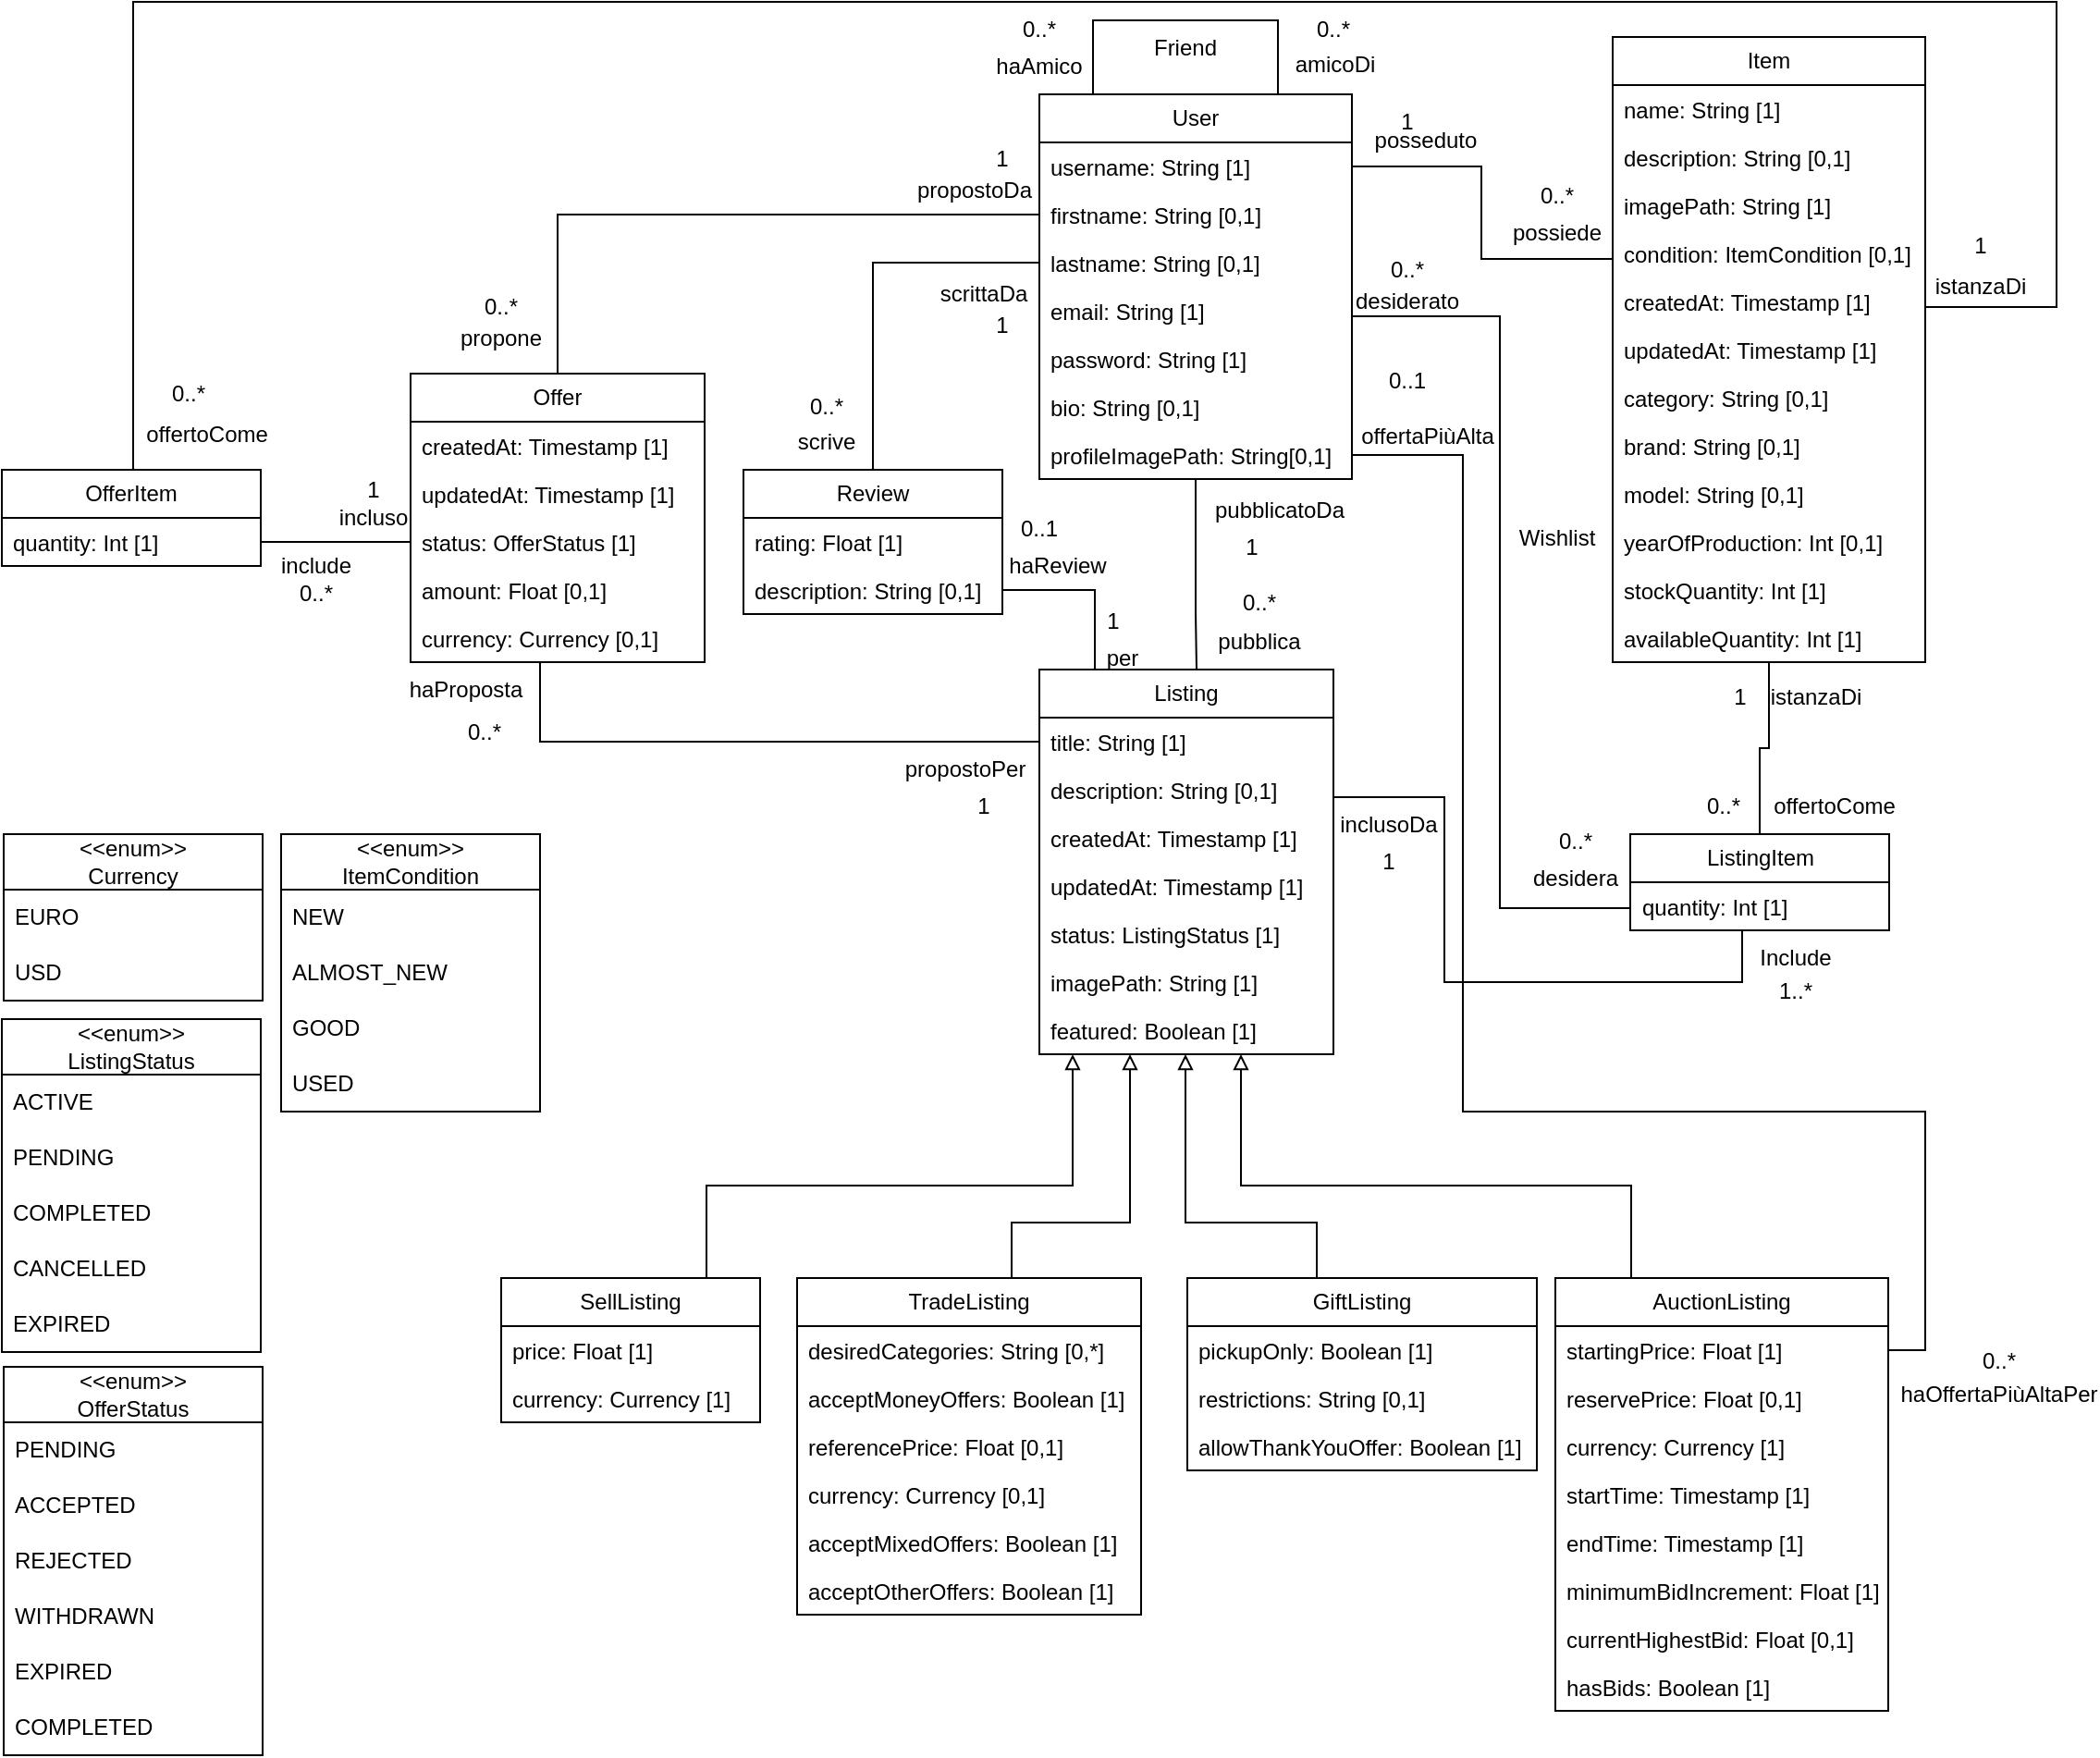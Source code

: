<mxfile version="27.0.9">
  <diagram name="Pagina-1" id="pqPESXuBRYoT41L2sFao">
    <mxGraphModel dx="2952" dy="981" grid="1" gridSize="10" guides="1" tooltips="1" connect="1" arrows="1" fold="1" page="1" pageScale="1" pageWidth="1169" pageHeight="1654" background="#ffffff" math="0" shadow="0">
      <root>
        <mxCell id="0" />
        <mxCell id="1" parent="0" />
        <mxCell id="meO55GGQu29Vi7JCb83L-60" style="edgeStyle=orthogonalEdgeStyle;rounded=0;orthogonalLoop=1;jettySize=auto;html=1;endArrow=none;startFill=0;" parent="1" source="meO55GGQu29Vi7JCb83L-1" target="meO55GGQu29Vi7JCb83L-9" edge="1">
          <mxGeometry relative="1" as="geometry">
            <Array as="points">
              <mxPoint x="-494" y="370" />
              <mxPoint x="-494" y="370" />
            </Array>
          </mxGeometry>
        </mxCell>
        <mxCell id="meO55GGQu29Vi7JCb83L-1" value="User" style="swimlane;fontStyle=0;childLayout=stackLayout;horizontal=1;startSize=26;fillColor=none;horizontalStack=0;resizeParent=1;resizeParentMax=0;resizeLast=0;collapsible=1;marginBottom=0;whiteSpace=wrap;html=1;" parent="1" vertex="1">
          <mxGeometry x="-579" y="90" width="169" height="208" as="geometry" />
        </mxCell>
        <mxCell id="meO55GGQu29Vi7JCb83L-2" value="username: String [1]" style="text;strokeColor=none;fillColor=none;align=left;verticalAlign=top;spacingLeft=4;spacingRight=4;overflow=hidden;rotatable=0;points=[[0,0.5],[1,0.5]];portConstraint=eastwest;whiteSpace=wrap;html=1;" parent="meO55GGQu29Vi7JCb83L-1" vertex="1">
          <mxGeometry y="26" width="169" height="26" as="geometry" />
        </mxCell>
        <mxCell id="meO55GGQu29Vi7JCb83L-3" value="firstname: String [0,1]" style="text;strokeColor=none;fillColor=none;align=left;verticalAlign=top;spacingLeft=4;spacingRight=4;overflow=hidden;rotatable=0;points=[[0,0.5],[1,0.5]];portConstraint=eastwest;whiteSpace=wrap;html=1;" parent="meO55GGQu29Vi7JCb83L-1" vertex="1">
          <mxGeometry y="52" width="169" height="26" as="geometry" />
        </mxCell>
        <mxCell id="meO55GGQu29Vi7JCb83L-4" value="lastname: String [0,1]" style="text;strokeColor=none;fillColor=none;align=left;verticalAlign=top;spacingLeft=4;spacingRight=4;overflow=hidden;rotatable=0;points=[[0,0.5],[1,0.5]];portConstraint=eastwest;whiteSpace=wrap;html=1;" parent="meO55GGQu29Vi7JCb83L-1" vertex="1">
          <mxGeometry y="78" width="169" height="26" as="geometry" />
        </mxCell>
        <mxCell id="Ur-tIDbAod0pSZHUvcvN-2" value="email: String [1]" style="text;strokeColor=none;fillColor=none;align=left;verticalAlign=top;spacingLeft=4;spacingRight=4;overflow=hidden;rotatable=0;points=[[0,0.5],[1,0.5]];portConstraint=eastwest;whiteSpace=wrap;html=1;" vertex="1" parent="meO55GGQu29Vi7JCb83L-1">
          <mxGeometry y="104" width="169" height="26" as="geometry" />
        </mxCell>
        <mxCell id="Ur-tIDbAod0pSZHUvcvN-1" value="password: String [1]" style="text;strokeColor=none;fillColor=none;align=left;verticalAlign=top;spacingLeft=4;spacingRight=4;overflow=hidden;rotatable=0;points=[[0,0.5],[1,0.5]];portConstraint=eastwest;whiteSpace=wrap;html=1;" vertex="1" parent="meO55GGQu29Vi7JCb83L-1">
          <mxGeometry y="130" width="169" height="26" as="geometry" />
        </mxCell>
        <mxCell id="Ur-tIDbAod0pSZHUvcvN-3" value="bio: String [0,1]" style="text;strokeColor=none;fillColor=none;align=left;verticalAlign=top;spacingLeft=4;spacingRight=4;overflow=hidden;rotatable=0;points=[[0,0.5],[1,0.5]];portConstraint=eastwest;whiteSpace=wrap;html=1;" vertex="1" parent="meO55GGQu29Vi7JCb83L-1">
          <mxGeometry y="156" width="169" height="26" as="geometry" />
        </mxCell>
        <mxCell id="Ur-tIDbAod0pSZHUvcvN-5" value="profileImagePath: String[0,1]" style="text;strokeColor=none;fillColor=none;align=left;verticalAlign=top;spacingLeft=4;spacingRight=4;overflow=hidden;rotatable=0;points=[[0,0.5],[1,0.5]];portConstraint=eastwest;whiteSpace=wrap;html=1;" vertex="1" parent="meO55GGQu29Vi7JCb83L-1">
          <mxGeometry y="182" width="169" height="26" as="geometry" />
        </mxCell>
        <mxCell id="meO55GGQu29Vi7JCb83L-5" value="Item" style="swimlane;fontStyle=0;childLayout=stackLayout;horizontal=1;startSize=26;fillColor=none;horizontalStack=0;resizeParent=1;resizeParentMax=0;resizeLast=0;collapsible=1;marginBottom=0;whiteSpace=wrap;html=1;" parent="1" vertex="1">
          <mxGeometry x="-269" y="59" width="169" height="338" as="geometry" />
        </mxCell>
        <mxCell id="meO55GGQu29Vi7JCb83L-6" value="name: String [1]" style="text;strokeColor=none;fillColor=none;align=left;verticalAlign=top;spacingLeft=4;spacingRight=4;overflow=hidden;rotatable=0;points=[[0,0.5],[1,0.5]];portConstraint=eastwest;whiteSpace=wrap;html=1;" parent="meO55GGQu29Vi7JCb83L-5" vertex="1">
          <mxGeometry y="26" width="169" height="26" as="geometry" />
        </mxCell>
        <mxCell id="meO55GGQu29Vi7JCb83L-7" value="description: String [0,1]" style="text;strokeColor=none;fillColor=none;align=left;verticalAlign=top;spacingLeft=4;spacingRight=4;overflow=hidden;rotatable=0;points=[[0,0.5],[1,0.5]];portConstraint=eastwest;whiteSpace=wrap;html=1;" parent="meO55GGQu29Vi7JCb83L-5" vertex="1">
          <mxGeometry y="52" width="169" height="26" as="geometry" />
        </mxCell>
        <mxCell id="meO55GGQu29Vi7JCb83L-8" value="imagePath: String [1]" style="text;strokeColor=none;fillColor=none;align=left;verticalAlign=top;spacingLeft=4;spacingRight=4;overflow=hidden;rotatable=0;points=[[0,0.5],[1,0.5]];portConstraint=eastwest;whiteSpace=wrap;html=1;" parent="meO55GGQu29Vi7JCb83L-5" vertex="1">
          <mxGeometry y="78" width="169" height="26" as="geometry" />
        </mxCell>
        <mxCell id="Ur-tIDbAod0pSZHUvcvN-12" value="condition: ItemCondition [0,1]" style="text;strokeColor=none;fillColor=none;align=left;verticalAlign=top;spacingLeft=4;spacingRight=4;overflow=hidden;rotatable=0;points=[[0,0.5],[1,0.5]];portConstraint=eastwest;whiteSpace=wrap;html=1;" vertex="1" parent="meO55GGQu29Vi7JCb83L-5">
          <mxGeometry y="104" width="169" height="26" as="geometry" />
        </mxCell>
        <mxCell id="Ur-tIDbAod0pSZHUvcvN-13" value="createdAt: Timestamp [1]" style="text;strokeColor=none;fillColor=none;align=left;verticalAlign=top;spacingLeft=4;spacingRight=4;overflow=hidden;rotatable=0;points=[[0,0.5],[1,0.5]];portConstraint=eastwest;whiteSpace=wrap;html=1;" vertex="1" parent="meO55GGQu29Vi7JCb83L-5">
          <mxGeometry y="130" width="169" height="26" as="geometry" />
        </mxCell>
        <mxCell id="Ur-tIDbAod0pSZHUvcvN-14" value="updatedAt: Timestamp [1]" style="text;strokeColor=none;fillColor=none;align=left;verticalAlign=top;spacingLeft=4;spacingRight=4;overflow=hidden;rotatable=0;points=[[0,0.5],[1,0.5]];portConstraint=eastwest;whiteSpace=wrap;html=1;" vertex="1" parent="meO55GGQu29Vi7JCb83L-5">
          <mxGeometry y="156" width="169" height="26" as="geometry" />
        </mxCell>
        <mxCell id="Ur-tIDbAod0pSZHUvcvN-15" value="category: String [0,1]" style="text;strokeColor=none;fillColor=none;align=left;verticalAlign=top;spacingLeft=4;spacingRight=4;overflow=hidden;rotatable=0;points=[[0,0.5],[1,0.5]];portConstraint=eastwest;whiteSpace=wrap;html=1;" vertex="1" parent="meO55GGQu29Vi7JCb83L-5">
          <mxGeometry y="182" width="169" height="26" as="geometry" />
        </mxCell>
        <mxCell id="Ur-tIDbAod0pSZHUvcvN-16" value="brand: String&amp;nbsp;[0,1]&amp;nbsp;&lt;span style=&quot;color: rgba(0, 0, 0, 0); font-family: monospace; font-size: 0px; text-wrap: nowrap;&quot;&gt;%3CmxGraphModel%3E%3Croot%3E%3CmxCell%20id%3D%220%22%2F%3E%3CmxCell%20id%3D%221%22%20parent%3D%220%22%2F%3E%3CmxCell%20id%3D%222%22%20value%3D%22yearOfProduction%3A%20Int%22%20style%3D%22text%3BstrokeColor%3Dnone%3BfillColor%3Dnone%3Balign%3Dleft%3BverticalAlign%3Dtop%3BspacingLeft%3D4%3BspacingRight%3D4%3Boverflow%3Dhidden%3Brotatable%3D0%3Bpoints%3D%5B%5B0%2C0.5%5D%2C%5B1%2C0.5%5D%5D%3BportConstraint%3Deastwest%3BwhiteSpace%3Dwrap%3Bhtml%3D1%3B%22%20vertex%3D%221%22%20parent%3D%221%22%3E%3CmxGeometry%20x%3D%22-269%22%20y%3D%22319%22%20width%3D%22159%22%20height%3D%2226%22%20as%3D%22geometry%22%2F%3E%3C%2FmxCell%3E%3C%2Froot%3E%3C%2FmxGraphModel%3E&lt;/span&gt;&lt;span style=&quot;color: rgba(0, 0, 0, 0); font-family: monospace; font-size: 0px; text-wrap: nowrap;&quot;&gt;%3CmxGraphModel%3E%3Croot%3E%3CmxCell%20id%3D%220%22%2F%3E%3CmxCell%20id%3D%221%22%20parent%3D%220%22%2F%3E%3CmxCell%20id%3D%222%22%20value%3D%22yearOfProduction%3A%20Int%22%20style%3D%22text%3BstrokeColor%3Dnone%3BfillColor%3Dnone%3Balign%3Dleft%3BverticalAlign%3Dtop%3BspacingLeft%3D4%3BspacingRight%3D4%3Boverflow%3Dhidden%3Brotatable%3D0%3Bpoints%3D%5B%5B0%2C0.5%5D%2C%5B1%2C0.5%5D%5D%3BportConstraint%3Deastwest%3BwhiteSpace%3Dwrap%3Bhtml%3D1%3B%22%20vertex%3D%221%22%20parent%3D%221%22%3E%3CmxGeometry%20x%3D%22-269%22%20y%3D%22319%22%20width%3D%22159%22%20height%3D%2226%22%20as%3D%22geometry%22%2F%3E%3C%2FmxCell%3E%3C%2Froot%3E%3C%2FmxGraphModel%3E[&lt;/span&gt;" style="text;strokeColor=none;fillColor=none;align=left;verticalAlign=top;spacingLeft=4;spacingRight=4;overflow=hidden;rotatable=0;points=[[0,0.5],[1,0.5]];portConstraint=eastwest;whiteSpace=wrap;html=1;" vertex="1" parent="meO55GGQu29Vi7JCb83L-5">
          <mxGeometry y="208" width="169" height="26" as="geometry" />
        </mxCell>
        <mxCell id="Ur-tIDbAod0pSZHUvcvN-17" value="model: String&amp;nbsp;[0,1]" style="text;strokeColor=none;fillColor=none;align=left;verticalAlign=top;spacingLeft=4;spacingRight=4;overflow=hidden;rotatable=0;points=[[0,0.5],[1,0.5]];portConstraint=eastwest;whiteSpace=wrap;html=1;" vertex="1" parent="meO55GGQu29Vi7JCb83L-5">
          <mxGeometry y="234" width="169" height="26" as="geometry" />
        </mxCell>
        <mxCell id="Ur-tIDbAod0pSZHUvcvN-18" value="yearOfProduction: Int&amp;nbsp;[0,1]" style="text;strokeColor=none;fillColor=none;align=left;verticalAlign=top;spacingLeft=4;spacingRight=4;overflow=hidden;rotatable=0;points=[[0,0.5],[1,0.5]];portConstraint=eastwest;whiteSpace=wrap;html=1;" vertex="1" parent="meO55GGQu29Vi7JCb83L-5">
          <mxGeometry y="260" width="169" height="26" as="geometry" />
        </mxCell>
        <mxCell id="Ur-tIDbAod0pSZHUvcvN-23" value="stockQuantity: Int [1]" style="text;strokeColor=none;fillColor=none;align=left;verticalAlign=top;spacingLeft=4;spacingRight=4;overflow=hidden;rotatable=0;points=[[0,0.5],[1,0.5]];portConstraint=eastwest;whiteSpace=wrap;html=1;" vertex="1" parent="meO55GGQu29Vi7JCb83L-5">
          <mxGeometry y="286" width="169" height="26" as="geometry" />
        </mxCell>
        <mxCell id="Ur-tIDbAod0pSZHUvcvN-24" value="availableQuantity: Int [1]" style="text;strokeColor=none;fillColor=none;align=left;verticalAlign=top;spacingLeft=4;spacingRight=4;overflow=hidden;rotatable=0;points=[[0,0.5],[1,0.5]];portConstraint=eastwest;whiteSpace=wrap;html=1;" vertex="1" parent="meO55GGQu29Vi7JCb83L-5">
          <mxGeometry y="312" width="169" height="26" as="geometry" />
        </mxCell>
        <mxCell id="meO55GGQu29Vi7JCb83L-63" style="edgeStyle=orthogonalEdgeStyle;rounded=0;orthogonalLoop=1;jettySize=auto;html=1;endArrow=none;startFill=0;entryX=0.496;entryY=1;entryDx=0;entryDy=0;entryPerimeter=0;" parent="1" source="meO55GGQu29Vi7JCb83L-11" target="meO55GGQu29Vi7JCb83L-34" edge="1">
          <mxGeometry relative="1" as="geometry">
            <Array as="points">
              <mxPoint x="-360" y="470" />
              <mxPoint x="-360" y="570" />
              <mxPoint x="-199" y="570" />
              <mxPoint x="-199" y="542" />
            </Array>
            <mxPoint x="-199" y="568" as="targetPoint" />
          </mxGeometry>
        </mxCell>
        <mxCell id="meO55GGQu29Vi7JCb83L-9" value="Listing" style="swimlane;fontStyle=0;childLayout=stackLayout;horizontal=1;startSize=26;fillColor=none;horizontalStack=0;resizeParent=1;resizeParentMax=0;resizeLast=0;collapsible=1;marginBottom=0;whiteSpace=wrap;html=1;" parent="1" vertex="1">
          <mxGeometry x="-579" y="401" width="159" height="208" as="geometry" />
        </mxCell>
        <mxCell id="meO55GGQu29Vi7JCb83L-10" value="title: String&amp;nbsp;[1]" style="text;strokeColor=none;fillColor=none;align=left;verticalAlign=top;spacingLeft=4;spacingRight=4;overflow=hidden;rotatable=0;points=[[0,0.5],[1,0.5]];portConstraint=eastwest;whiteSpace=wrap;html=1;" parent="meO55GGQu29Vi7JCb83L-9" vertex="1">
          <mxGeometry y="26" width="159" height="26" as="geometry" />
        </mxCell>
        <mxCell id="meO55GGQu29Vi7JCb83L-11" value="description: String&amp;nbsp;[0,1]" style="text;strokeColor=none;fillColor=none;align=left;verticalAlign=top;spacingLeft=4;spacingRight=4;overflow=hidden;rotatable=0;points=[[0,0.5],[1,0.5]];portConstraint=eastwest;whiteSpace=wrap;html=1;" parent="meO55GGQu29Vi7JCb83L-9" vertex="1">
          <mxGeometry y="52" width="159" height="26" as="geometry" />
        </mxCell>
        <mxCell id="meO55GGQu29Vi7JCb83L-12" value="createdAt: Timestamp [1]" style="text;strokeColor=none;fillColor=none;align=left;verticalAlign=top;spacingLeft=4;spacingRight=4;overflow=hidden;rotatable=0;points=[[0,0.5],[1,0.5]];portConstraint=eastwest;whiteSpace=wrap;html=1;" parent="meO55GGQu29Vi7JCb83L-9" vertex="1">
          <mxGeometry y="78" width="159" height="26" as="geometry" />
        </mxCell>
        <mxCell id="Ur-tIDbAod0pSZHUvcvN-6" value="updatedAt: Timestamp [1]" style="text;strokeColor=none;fillColor=none;align=left;verticalAlign=top;spacingLeft=4;spacingRight=4;overflow=hidden;rotatable=0;points=[[0,0.5],[1,0.5]];portConstraint=eastwest;whiteSpace=wrap;html=1;" vertex="1" parent="meO55GGQu29Vi7JCb83L-9">
          <mxGeometry y="104" width="159" height="26" as="geometry" />
        </mxCell>
        <mxCell id="Ur-tIDbAod0pSZHUvcvN-7" value="status: ListingStatus [1]" style="text;strokeColor=none;fillColor=none;align=left;verticalAlign=top;spacingLeft=4;spacingRight=4;overflow=hidden;rotatable=0;points=[[0,0.5],[1,0.5]];portConstraint=eastwest;whiteSpace=wrap;html=1;" vertex="1" parent="meO55GGQu29Vi7JCb83L-9">
          <mxGeometry y="130" width="159" height="26" as="geometry" />
        </mxCell>
        <mxCell id="Ur-tIDbAod0pSZHUvcvN-8" value="imagePath: String [1]" style="text;strokeColor=none;fillColor=none;align=left;verticalAlign=top;spacingLeft=4;spacingRight=4;overflow=hidden;rotatable=0;points=[[0,0.5],[1,0.5]];portConstraint=eastwest;whiteSpace=wrap;html=1;" vertex="1" parent="meO55GGQu29Vi7JCb83L-9">
          <mxGeometry y="156" width="159" height="26" as="geometry" />
        </mxCell>
        <mxCell id="Ur-tIDbAod0pSZHUvcvN-9" value="featured: Boolean [1]" style="text;strokeColor=none;fillColor=none;align=left;verticalAlign=top;spacingLeft=4;spacingRight=4;overflow=hidden;rotatable=0;points=[[0,0.5],[1,0.5]];portConstraint=eastwest;whiteSpace=wrap;html=1;" vertex="1" parent="meO55GGQu29Vi7JCb83L-9">
          <mxGeometry y="182" width="159" height="26" as="geometry" />
        </mxCell>
        <mxCell id="meO55GGQu29Vi7JCb83L-80" style="edgeStyle=orthogonalEdgeStyle;rounded=0;orthogonalLoop=1;jettySize=auto;html=1;endArrow=none;startFill=0;" parent="1" source="meO55GGQu29Vi7JCb83L-13" target="meO55GGQu29Vi7JCb83L-3" edge="1">
          <mxGeometry relative="1" as="geometry" />
        </mxCell>
        <mxCell id="meO55GGQu29Vi7JCb83L-86" style="edgeStyle=orthogonalEdgeStyle;rounded=0;orthogonalLoop=1;jettySize=auto;html=1;endArrow=none;startFill=0;" parent="1" source="meO55GGQu29Vi7JCb83L-13" target="meO55GGQu29Vi7JCb83L-10" edge="1">
          <mxGeometry relative="1" as="geometry">
            <Array as="points">
              <mxPoint x="-849" y="440" />
            </Array>
          </mxGeometry>
        </mxCell>
        <mxCell id="meO55GGQu29Vi7JCb83L-13" value="Offer" style="swimlane;fontStyle=0;childLayout=stackLayout;horizontal=1;startSize=26;fillColor=none;horizontalStack=0;resizeParent=1;resizeParentMax=0;resizeLast=0;collapsible=1;marginBottom=0;whiteSpace=wrap;html=1;" parent="1" vertex="1">
          <mxGeometry x="-919" y="241" width="159" height="156" as="geometry" />
        </mxCell>
        <mxCell id="meO55GGQu29Vi7JCb83L-14" value="createdAt: Timestamp [1]" style="text;strokeColor=none;fillColor=none;align=left;verticalAlign=top;spacingLeft=4;spacingRight=4;overflow=hidden;rotatable=0;points=[[0,0.5],[1,0.5]];portConstraint=eastwest;whiteSpace=wrap;html=1;" parent="meO55GGQu29Vi7JCb83L-13" vertex="1">
          <mxGeometry y="26" width="159" height="26" as="geometry" />
        </mxCell>
        <mxCell id="meO55GGQu29Vi7JCb83L-15" value="updatedAt: Timestamp [1]" style="text;strokeColor=none;fillColor=none;align=left;verticalAlign=top;spacingLeft=4;spacingRight=4;overflow=hidden;rotatable=0;points=[[0,0.5],[1,0.5]];portConstraint=eastwest;whiteSpace=wrap;html=1;" parent="meO55GGQu29Vi7JCb83L-13" vertex="1">
          <mxGeometry y="52" width="159" height="26" as="geometry" />
        </mxCell>
        <mxCell id="meO55GGQu29Vi7JCb83L-16" value="status: OfferStatus [1]" style="text;strokeColor=none;fillColor=none;align=left;verticalAlign=top;spacingLeft=4;spacingRight=4;overflow=hidden;rotatable=0;points=[[0,0.5],[1,0.5]];portConstraint=eastwest;whiteSpace=wrap;html=1;" parent="meO55GGQu29Vi7JCb83L-13" vertex="1">
          <mxGeometry y="78" width="159" height="26" as="geometry" />
        </mxCell>
        <mxCell id="Ur-tIDbAod0pSZHUvcvN-28" value="amount: Float [0,1]" style="text;strokeColor=none;fillColor=none;align=left;verticalAlign=top;spacingLeft=4;spacingRight=4;overflow=hidden;rotatable=0;points=[[0,0.5],[1,0.5]];portConstraint=eastwest;whiteSpace=wrap;html=1;" vertex="1" parent="meO55GGQu29Vi7JCb83L-13">
          <mxGeometry y="104" width="159" height="26" as="geometry" />
        </mxCell>
        <mxCell id="Ur-tIDbAod0pSZHUvcvN-29" value="currency: Currency [0,1]" style="text;strokeColor=none;fillColor=none;align=left;verticalAlign=top;spacingLeft=4;spacingRight=4;overflow=hidden;rotatable=0;points=[[0,0.5],[1,0.5]];portConstraint=eastwest;whiteSpace=wrap;html=1;" vertex="1" parent="meO55GGQu29Vi7JCb83L-13">
          <mxGeometry y="130" width="159" height="26" as="geometry" />
        </mxCell>
        <mxCell id="meO55GGQu29Vi7JCb83L-75" style="edgeStyle=orthogonalEdgeStyle;rounded=0;orthogonalLoop=1;jettySize=auto;html=1;endArrow=block;endFill=0;" parent="1" source="meO55GGQu29Vi7JCb83L-17" target="Ur-tIDbAod0pSZHUvcvN-9" edge="1">
          <mxGeometry relative="1" as="geometry">
            <Array as="points">
              <mxPoint x="-759" y="680" />
              <mxPoint x="-561" y="680" />
            </Array>
            <mxPoint x="-561" y="661" as="targetPoint" />
          </mxGeometry>
        </mxCell>
        <mxCell id="meO55GGQu29Vi7JCb83L-17" value="SellListing" style="swimlane;fontStyle=0;childLayout=stackLayout;horizontal=1;startSize=26;fillColor=none;horizontalStack=0;resizeParent=1;resizeParentMax=0;resizeLast=0;collapsible=1;marginBottom=0;whiteSpace=wrap;html=1;" parent="1" vertex="1">
          <mxGeometry x="-870" y="730" width="140" height="78" as="geometry" />
        </mxCell>
        <mxCell id="meO55GGQu29Vi7JCb83L-18" value="price: Float [1]" style="text;strokeColor=none;fillColor=none;align=left;verticalAlign=top;spacingLeft=4;spacingRight=4;overflow=hidden;rotatable=0;points=[[0,0.5],[1,0.5]];portConstraint=eastwest;whiteSpace=wrap;html=1;" parent="meO55GGQu29Vi7JCb83L-17" vertex="1">
          <mxGeometry y="26" width="140" height="26" as="geometry" />
        </mxCell>
        <mxCell id="meO55GGQu29Vi7JCb83L-19" value="currency: Currency [1]" style="text;strokeColor=none;fillColor=none;align=left;verticalAlign=top;spacingLeft=4;spacingRight=4;overflow=hidden;rotatable=0;points=[[0,0.5],[1,0.5]];portConstraint=eastwest;whiteSpace=wrap;html=1;" parent="meO55GGQu29Vi7JCb83L-17" vertex="1">
          <mxGeometry y="52" width="140" height="26" as="geometry" />
        </mxCell>
        <mxCell id="meO55GGQu29Vi7JCb83L-76" style="edgeStyle=orthogonalEdgeStyle;rounded=0;orthogonalLoop=1;jettySize=auto;html=1;endArrow=block;endFill=0;" parent="1" source="meO55GGQu29Vi7JCb83L-21" target="meO55GGQu29Vi7JCb83L-9" edge="1">
          <mxGeometry relative="1" as="geometry">
            <Array as="points">
              <mxPoint x="-594" y="700" />
              <mxPoint x="-530" y="700" />
            </Array>
          </mxGeometry>
        </mxCell>
        <mxCell id="meO55GGQu29Vi7JCb83L-21" value="TradeListing" style="swimlane;fontStyle=0;childLayout=stackLayout;horizontal=1;startSize=26;fillColor=none;horizontalStack=0;resizeParent=1;resizeParentMax=0;resizeLast=0;collapsible=1;marginBottom=0;whiteSpace=wrap;html=1;" parent="1" vertex="1">
          <mxGeometry x="-710" y="730" width="186" height="182" as="geometry" />
        </mxCell>
        <mxCell id="meO55GGQu29Vi7JCb83L-22" value="desiredCategories: String [0,*]" style="text;strokeColor=none;fillColor=none;align=left;verticalAlign=top;spacingLeft=4;spacingRight=4;overflow=hidden;rotatable=0;points=[[0,0.5],[1,0.5]];portConstraint=eastwest;whiteSpace=wrap;html=1;" parent="meO55GGQu29Vi7JCb83L-21" vertex="1">
          <mxGeometry y="26" width="186" height="26" as="geometry" />
        </mxCell>
        <mxCell id="meO55GGQu29Vi7JCb83L-23" value="acceptMoneyOffers: Boolean [1]" style="text;strokeColor=none;fillColor=none;align=left;verticalAlign=top;spacingLeft=4;spacingRight=4;overflow=hidden;rotatable=0;points=[[0,0.5],[1,0.5]];portConstraint=eastwest;whiteSpace=wrap;html=1;" parent="meO55GGQu29Vi7JCb83L-21" vertex="1">
          <mxGeometry y="52" width="186" height="26" as="geometry" />
        </mxCell>
        <mxCell id="meO55GGQu29Vi7JCb83L-24" value="referencePrice: Float [0,1]" style="text;strokeColor=none;fillColor=none;align=left;verticalAlign=top;spacingLeft=4;spacingRight=4;overflow=hidden;rotatable=0;points=[[0,0.5],[1,0.5]];portConstraint=eastwest;whiteSpace=wrap;html=1;" parent="meO55GGQu29Vi7JCb83L-21" vertex="1">
          <mxGeometry y="78" width="186" height="26" as="geometry" />
        </mxCell>
        <mxCell id="Ur-tIDbAod0pSZHUvcvN-48" value="currency: Currency [0,1]" style="text;strokeColor=none;fillColor=none;align=left;verticalAlign=top;spacingLeft=4;spacingRight=4;overflow=hidden;rotatable=0;points=[[0,0.5],[1,0.5]];portConstraint=eastwest;whiteSpace=wrap;html=1;" vertex="1" parent="meO55GGQu29Vi7JCb83L-21">
          <mxGeometry y="104" width="186" height="26" as="geometry" />
        </mxCell>
        <mxCell id="Ur-tIDbAod0pSZHUvcvN-49" value="acceptMixedOffers: Boolean [1]" style="text;strokeColor=none;fillColor=none;align=left;verticalAlign=top;spacingLeft=4;spacingRight=4;overflow=hidden;rotatable=0;points=[[0,0.5],[1,0.5]];portConstraint=eastwest;whiteSpace=wrap;html=1;" vertex="1" parent="meO55GGQu29Vi7JCb83L-21">
          <mxGeometry y="130" width="186" height="26" as="geometry" />
        </mxCell>
        <mxCell id="Ur-tIDbAod0pSZHUvcvN-50" value="acceptOtherOffers: Boolean [1]" style="text;strokeColor=none;fillColor=none;align=left;verticalAlign=top;spacingLeft=4;spacingRight=4;overflow=hidden;rotatable=0;points=[[0,0.5],[1,0.5]];portConstraint=eastwest;whiteSpace=wrap;html=1;" vertex="1" parent="meO55GGQu29Vi7JCb83L-21">
          <mxGeometry y="156" width="186" height="26" as="geometry" />
        </mxCell>
        <mxCell id="meO55GGQu29Vi7JCb83L-77" style="edgeStyle=orthogonalEdgeStyle;rounded=0;orthogonalLoop=1;jettySize=auto;html=1;endArrow=block;endFill=0;" parent="1" source="meO55GGQu29Vi7JCb83L-25" target="meO55GGQu29Vi7JCb83L-9" edge="1">
          <mxGeometry relative="1" as="geometry">
            <Array as="points">
              <mxPoint x="-429" y="700" />
              <mxPoint x="-500" y="700" />
            </Array>
          </mxGeometry>
        </mxCell>
        <mxCell id="meO55GGQu29Vi7JCb83L-25" value="GiftListing" style="swimlane;fontStyle=0;childLayout=stackLayout;horizontal=1;startSize=26;fillColor=none;horizontalStack=0;resizeParent=1;resizeParentMax=0;resizeLast=0;collapsible=1;marginBottom=0;whiteSpace=wrap;html=1;" parent="1" vertex="1">
          <mxGeometry x="-499" y="730" width="189" height="104" as="geometry" />
        </mxCell>
        <mxCell id="meO55GGQu29Vi7JCb83L-26" value="pickupOnly: Boolean [1]" style="text;strokeColor=none;fillColor=none;align=left;verticalAlign=top;spacingLeft=4;spacingRight=4;overflow=hidden;rotatable=0;points=[[0,0.5],[1,0.5]];portConstraint=eastwest;whiteSpace=wrap;html=1;" parent="meO55GGQu29Vi7JCb83L-25" vertex="1">
          <mxGeometry y="26" width="189" height="26" as="geometry" />
        </mxCell>
        <mxCell id="meO55GGQu29Vi7JCb83L-27" value="restrictions: String [0,1]" style="text;strokeColor=none;fillColor=none;align=left;verticalAlign=top;spacingLeft=4;spacingRight=4;overflow=hidden;rotatable=0;points=[[0,0.5],[1,0.5]];portConstraint=eastwest;whiteSpace=wrap;html=1;" parent="meO55GGQu29Vi7JCb83L-25" vertex="1">
          <mxGeometry y="52" width="189" height="26" as="geometry" />
        </mxCell>
        <mxCell id="meO55GGQu29Vi7JCb83L-28" value="allowThankYouOffer: Boolean [1]" style="text;strokeColor=none;fillColor=none;align=left;verticalAlign=top;spacingLeft=4;spacingRight=4;overflow=hidden;rotatable=0;points=[[0,0.5],[1,0.5]];portConstraint=eastwest;whiteSpace=wrap;html=1;" parent="meO55GGQu29Vi7JCb83L-25" vertex="1">
          <mxGeometry y="78" width="189" height="26" as="geometry" />
        </mxCell>
        <mxCell id="meO55GGQu29Vi7JCb83L-78" style="edgeStyle=orthogonalEdgeStyle;rounded=0;orthogonalLoop=1;jettySize=auto;html=1;endArrow=block;endFill=0;" parent="1" source="meO55GGQu29Vi7JCb83L-29" target="Ur-tIDbAod0pSZHUvcvN-9" edge="1">
          <mxGeometry relative="1" as="geometry">
            <Array as="points">
              <mxPoint x="-259" y="680" />
              <mxPoint x="-470" y="680" />
            </Array>
            <mxPoint x="-470" y="661" as="targetPoint" />
          </mxGeometry>
        </mxCell>
        <mxCell id="meO55GGQu29Vi7JCb83L-29" value="AuctionListing" style="swimlane;fontStyle=0;childLayout=stackLayout;horizontal=1;startSize=26;fillColor=none;horizontalStack=0;resizeParent=1;resizeParentMax=0;resizeLast=0;collapsible=1;marginBottom=0;whiteSpace=wrap;html=1;" parent="1" vertex="1">
          <mxGeometry x="-300" y="730" width="180" height="234" as="geometry" />
        </mxCell>
        <mxCell id="meO55GGQu29Vi7JCb83L-30" value="startingPrice: Float [1]" style="text;strokeColor=none;fillColor=none;align=left;verticalAlign=top;spacingLeft=4;spacingRight=4;overflow=hidden;rotatable=0;points=[[0,0.5],[1,0.5]];portConstraint=eastwest;whiteSpace=wrap;html=1;" parent="meO55GGQu29Vi7JCb83L-29" vertex="1">
          <mxGeometry y="26" width="180" height="26" as="geometry" />
        </mxCell>
        <mxCell id="meO55GGQu29Vi7JCb83L-31" value="reservePrice: Float [0,1]" style="text;strokeColor=none;fillColor=none;align=left;verticalAlign=top;spacingLeft=4;spacingRight=4;overflow=hidden;rotatable=0;points=[[0,0.5],[1,0.5]];portConstraint=eastwest;whiteSpace=wrap;html=1;" parent="meO55GGQu29Vi7JCb83L-29" vertex="1">
          <mxGeometry y="52" width="180" height="26" as="geometry" />
        </mxCell>
        <mxCell id="meO55GGQu29Vi7JCb83L-32" value="currency: Currency [1]" style="text;strokeColor=none;fillColor=none;align=left;verticalAlign=top;spacingLeft=4;spacingRight=4;overflow=hidden;rotatable=0;points=[[0,0.5],[1,0.5]];portConstraint=eastwest;whiteSpace=wrap;html=1;" parent="meO55GGQu29Vi7JCb83L-29" vertex="1">
          <mxGeometry y="78" width="180" height="26" as="geometry" />
        </mxCell>
        <mxCell id="Ur-tIDbAod0pSZHUvcvN-36" value="startTime: Timestamp [1]" style="text;strokeColor=none;fillColor=none;align=left;verticalAlign=top;spacingLeft=4;spacingRight=4;overflow=hidden;rotatable=0;points=[[0,0.5],[1,0.5]];portConstraint=eastwest;whiteSpace=wrap;html=1;" vertex="1" parent="meO55GGQu29Vi7JCb83L-29">
          <mxGeometry y="104" width="180" height="26" as="geometry" />
        </mxCell>
        <mxCell id="Ur-tIDbAod0pSZHUvcvN-37" value="endTime: Timestamp [1]" style="text;strokeColor=none;fillColor=none;align=left;verticalAlign=top;spacingLeft=4;spacingRight=4;overflow=hidden;rotatable=0;points=[[0,0.5],[1,0.5]];portConstraint=eastwest;whiteSpace=wrap;html=1;" vertex="1" parent="meO55GGQu29Vi7JCb83L-29">
          <mxGeometry y="130" width="180" height="26" as="geometry" />
        </mxCell>
        <mxCell id="Ur-tIDbAod0pSZHUvcvN-38" value="minimumBidIncrement: Float [1]" style="text;strokeColor=none;fillColor=none;align=left;verticalAlign=top;spacingLeft=4;spacingRight=4;overflow=hidden;rotatable=0;points=[[0,0.5],[1,0.5]];portConstraint=eastwest;whiteSpace=wrap;html=1;" vertex="1" parent="meO55GGQu29Vi7JCb83L-29">
          <mxGeometry y="156" width="180" height="26" as="geometry" />
        </mxCell>
        <mxCell id="Ur-tIDbAod0pSZHUvcvN-39" value="currentHighestBid: Float [0,1]" style="text;strokeColor=none;fillColor=none;align=left;verticalAlign=top;spacingLeft=4;spacingRight=4;overflow=hidden;rotatable=0;points=[[0,0.5],[1,0.5]];portConstraint=eastwest;whiteSpace=wrap;html=1;" vertex="1" parent="meO55GGQu29Vi7JCb83L-29">
          <mxGeometry y="182" width="180" height="26" as="geometry" />
        </mxCell>
        <mxCell id="Ur-tIDbAod0pSZHUvcvN-40" value="hasBids: Boolean [1]" style="text;strokeColor=none;fillColor=none;align=left;verticalAlign=top;spacingLeft=4;spacingRight=4;overflow=hidden;rotatable=0;points=[[0,0.5],[1,0.5]];portConstraint=eastwest;whiteSpace=wrap;html=1;" vertex="1" parent="meO55GGQu29Vi7JCb83L-29">
          <mxGeometry y="208" width="180" height="26" as="geometry" />
        </mxCell>
        <mxCell id="meO55GGQu29Vi7JCb83L-66" style="edgeStyle=orthogonalEdgeStyle;rounded=0;orthogonalLoop=1;jettySize=auto;html=1;endArrow=none;startFill=0;" parent="1" source="meO55GGQu29Vi7JCb83L-33" target="meO55GGQu29Vi7JCb83L-5" edge="1">
          <mxGeometry relative="1" as="geometry" />
        </mxCell>
        <mxCell id="meO55GGQu29Vi7JCb83L-33" value="ListingItem" style="swimlane;fontStyle=0;childLayout=stackLayout;horizontal=1;startSize=26;fillColor=none;horizontalStack=0;resizeParent=1;resizeParentMax=0;resizeLast=0;collapsible=1;marginBottom=0;whiteSpace=wrap;html=1;" parent="1" vertex="1">
          <mxGeometry x="-259.5" y="490" width="140" height="52" as="geometry" />
        </mxCell>
        <mxCell id="meO55GGQu29Vi7JCb83L-34" value="quantity: Int [1]" style="text;strokeColor=none;fillColor=none;align=left;verticalAlign=top;spacingLeft=4;spacingRight=4;overflow=hidden;rotatable=0;points=[[0,0.5],[1,0.5]];portConstraint=eastwest;whiteSpace=wrap;html=1;" parent="meO55GGQu29Vi7JCb83L-33" vertex="1">
          <mxGeometry y="26" width="140" height="26" as="geometry" />
        </mxCell>
        <mxCell id="meO55GGQu29Vi7JCb83L-81" style="edgeStyle=orthogonalEdgeStyle;rounded=0;orthogonalLoop=1;jettySize=auto;html=1;entryX=1;entryY=0.5;entryDx=0;entryDy=0;endArrow=none;startFill=0;" parent="1" source="meO55GGQu29Vi7JCb83L-37" target="meO55GGQu29Vi7JCb83L-7" edge="1">
          <mxGeometry relative="1" as="geometry">
            <Array as="points">
              <mxPoint x="-1069" y="40" />
              <mxPoint x="-29" y="40" />
              <mxPoint x="-29" y="205" />
            </Array>
          </mxGeometry>
        </mxCell>
        <mxCell id="meO55GGQu29Vi7JCb83L-93" style="edgeStyle=orthogonalEdgeStyle;rounded=0;orthogonalLoop=1;jettySize=auto;html=1;endArrow=none;startFill=0;entryX=0;entryY=0.5;entryDx=0;entryDy=0;exitX=1;exitY=0.5;exitDx=0;exitDy=0;" parent="1" source="meO55GGQu29Vi7JCb83L-38" target="meO55GGQu29Vi7JCb83L-16" edge="1">
          <mxGeometry relative="1" as="geometry">
            <mxPoint x="-1000" y="330" as="sourcePoint" />
          </mxGeometry>
        </mxCell>
        <mxCell id="meO55GGQu29Vi7JCb83L-37" value="OfferItem" style="swimlane;fontStyle=0;childLayout=stackLayout;horizontal=1;startSize=26;fillColor=none;horizontalStack=0;resizeParent=1;resizeParentMax=0;resizeLast=0;collapsible=1;marginBottom=0;whiteSpace=wrap;html=1;" parent="1" vertex="1">
          <mxGeometry x="-1140" y="293" width="140" height="52" as="geometry" />
        </mxCell>
        <mxCell id="meO55GGQu29Vi7JCb83L-38" value="quantity: Int [1]" style="text;strokeColor=none;fillColor=none;align=left;verticalAlign=top;spacingLeft=4;spacingRight=4;overflow=hidden;rotatable=0;points=[[0,0.5],[1,0.5]];portConstraint=eastwest;whiteSpace=wrap;html=1;" parent="meO55GGQu29Vi7JCb83L-37" vertex="1">
          <mxGeometry y="26" width="140" height="26" as="geometry" />
        </mxCell>
        <mxCell id="meO55GGQu29Vi7JCb83L-51" style="edgeStyle=orthogonalEdgeStyle;rounded=0;orthogonalLoop=1;jettySize=auto;html=1;entryX=0;entryY=0.5;entryDx=0;entryDy=0;endArrow=none;startFill=0;" parent="1" source="meO55GGQu29Vi7JCb83L-2" target="meO55GGQu29Vi7JCb83L-6" edge="1">
          <mxGeometry relative="1" as="geometry">
            <Array as="points">
              <mxPoint x="-340" y="129" />
              <mxPoint x="-340" y="179" />
            </Array>
          </mxGeometry>
        </mxCell>
        <mxCell id="meO55GGQu29Vi7JCb83L-52" style="edgeStyle=orthogonalEdgeStyle;rounded=0;orthogonalLoop=1;jettySize=auto;html=1;endArrow=none;startFill=0;" parent="1" source="Ur-tIDbAod0pSZHUvcvN-2" target="meO55GGQu29Vi7JCb83L-33" edge="1">
          <mxGeometry relative="1" as="geometry">
            <mxPoint x="-259.5" y="555" as="targetPoint" />
            <Array as="points">
              <mxPoint x="-330" y="210" />
              <mxPoint x="-330" y="530" />
            </Array>
          </mxGeometry>
        </mxCell>
        <mxCell id="meO55GGQu29Vi7JCb83L-56" value="possiede" style="text;html=1;align=center;verticalAlign=middle;whiteSpace=wrap;rounded=0;" parent="1" vertex="1">
          <mxGeometry x="-329" y="150" width="60" height="30" as="geometry" />
        </mxCell>
        <mxCell id="meO55GGQu29Vi7JCb83L-57" value="posseduto" style="text;html=1;align=center;verticalAlign=middle;whiteSpace=wrap;rounded=0;" parent="1" vertex="1">
          <mxGeometry x="-400" y="100" width="60" height="30" as="geometry" />
        </mxCell>
        <mxCell id="meO55GGQu29Vi7JCb83L-58" value="desidera" style="text;html=1;align=center;verticalAlign=middle;whiteSpace=wrap;rounded=0;" parent="1" vertex="1">
          <mxGeometry x="-319.5" y="498.5" width="60" height="30" as="geometry" />
        </mxCell>
        <mxCell id="meO55GGQu29Vi7JCb83L-59" value="desiderato" style="text;html=1;align=center;verticalAlign=middle;whiteSpace=wrap;rounded=0;" parent="1" vertex="1">
          <mxGeometry x="-410" y="187" width="60" height="30" as="geometry" />
        </mxCell>
        <mxCell id="meO55GGQu29Vi7JCb83L-61" value="pubblicatoDa" style="text;html=1;align=center;verticalAlign=middle;whiteSpace=wrap;rounded=0;" parent="1" vertex="1">
          <mxGeometry x="-479" y="300" width="60" height="30" as="geometry" />
        </mxCell>
        <mxCell id="meO55GGQu29Vi7JCb83L-62" value="pubblica" style="text;html=1;align=center;verticalAlign=middle;whiteSpace=wrap;rounded=0;" parent="1" vertex="1">
          <mxGeometry x="-490" y="371" width="60" height="30" as="geometry" />
        </mxCell>
        <mxCell id="meO55GGQu29Vi7JCb83L-64" value="Include" style="text;html=1;align=center;verticalAlign=middle;whiteSpace=wrap;rounded=0;" parent="1" vertex="1">
          <mxGeometry x="-200" y="542" width="60" height="30" as="geometry" />
        </mxCell>
        <mxCell id="meO55GGQu29Vi7JCb83L-65" value="inclusoDa" style="text;html=1;align=center;verticalAlign=middle;whiteSpace=wrap;rounded=0;" parent="1" vertex="1">
          <mxGeometry x="-420" y="470" width="60" height="30" as="geometry" />
        </mxCell>
        <mxCell id="meO55GGQu29Vi7JCb83L-67" value="istanzaDi" style="text;html=1;align=center;verticalAlign=middle;whiteSpace=wrap;rounded=0;" parent="1" vertex="1">
          <mxGeometry x="-189" y="401" width="60" height="30" as="geometry" />
        </mxCell>
        <mxCell id="meO55GGQu29Vi7JCb83L-68" value="offertoCome" style="text;html=1;align=center;verticalAlign=middle;whiteSpace=wrap;rounded=0;" parent="1" vertex="1">
          <mxGeometry x="-179.5" y="460" width="60" height="30" as="geometry" />
        </mxCell>
        <mxCell id="meO55GGQu29Vi7JCb83L-82" value="offertoCome" style="text;html=1;align=center;verticalAlign=middle;whiteSpace=wrap;rounded=0;" parent="1" vertex="1">
          <mxGeometry x="-1059" y="259" width="60" height="30" as="geometry" />
        </mxCell>
        <mxCell id="meO55GGQu29Vi7JCb83L-83" value="istanzaDi" style="text;html=1;align=center;verticalAlign=middle;whiteSpace=wrap;rounded=0;" parent="1" vertex="1">
          <mxGeometry x="-100" y="179" width="60" height="30" as="geometry" />
        </mxCell>
        <mxCell id="meO55GGQu29Vi7JCb83L-95" value="1" style="text;html=1;align=center;verticalAlign=middle;whiteSpace=wrap;rounded=0;" parent="1" vertex="1">
          <mxGeometry x="-410" y="90" width="60" height="30" as="geometry" />
        </mxCell>
        <mxCell id="meO55GGQu29Vi7JCb83L-96" value="0..*" style="text;html=1;align=center;verticalAlign=middle;whiteSpace=wrap;rounded=0;" parent="1" vertex="1">
          <mxGeometry x="-329" y="130" width="60" height="30" as="geometry" />
        </mxCell>
        <mxCell id="meO55GGQu29Vi7JCb83L-97" value="1" style="text;html=1;align=center;verticalAlign=middle;whiteSpace=wrap;rounded=0;" parent="1" vertex="1">
          <mxGeometry x="-100" y="157" width="60" height="30" as="geometry" />
        </mxCell>
        <mxCell id="meO55GGQu29Vi7JCb83L-98" value="1" style="text;html=1;align=center;verticalAlign=middle;whiteSpace=wrap;rounded=0;" parent="1" vertex="1">
          <mxGeometry x="-230" y="401" width="60" height="30" as="geometry" />
        </mxCell>
        <mxCell id="meO55GGQu29Vi7JCb83L-99" value="0..*" style="text;html=1;align=center;verticalAlign=middle;whiteSpace=wrap;rounded=0;" parent="1" vertex="1">
          <mxGeometry x="-239.5" y="460" width="60" height="30" as="geometry" />
        </mxCell>
        <mxCell id="meO55GGQu29Vi7JCb83L-100" value="0..*" style="text;html=1;align=center;verticalAlign=middle;whiteSpace=wrap;rounded=0;" parent="1" vertex="1">
          <mxGeometry x="-410" y="170" width="60" height="30" as="geometry" />
        </mxCell>
        <mxCell id="meO55GGQu29Vi7JCb83L-101" value="0..*" style="text;html=1;align=center;verticalAlign=middle;whiteSpace=wrap;rounded=0;" parent="1" vertex="1">
          <mxGeometry x="-319.5" y="478.5" width="60" height="30" as="geometry" />
        </mxCell>
        <mxCell id="meO55GGQu29Vi7JCb83L-102" value="1..*" style="text;html=1;align=center;verticalAlign=middle;whiteSpace=wrap;rounded=0;" parent="1" vertex="1">
          <mxGeometry x="-200" y="560" width="60" height="30" as="geometry" />
        </mxCell>
        <mxCell id="meO55GGQu29Vi7JCb83L-103" value="1" style="text;html=1;align=center;verticalAlign=middle;whiteSpace=wrap;rounded=0;" parent="1" vertex="1">
          <mxGeometry x="-420" y="490" width="60" height="30" as="geometry" />
        </mxCell>
        <mxCell id="meO55GGQu29Vi7JCb83L-104" value="1" style="text;html=1;align=center;verticalAlign=middle;whiteSpace=wrap;rounded=0;" parent="1" vertex="1">
          <mxGeometry x="-494" y="320" width="60" height="30" as="geometry" />
        </mxCell>
        <mxCell id="meO55GGQu29Vi7JCb83L-105" value="0..*" style="text;html=1;align=center;verticalAlign=middle;whiteSpace=wrap;rounded=0;" parent="1" vertex="1">
          <mxGeometry x="-490" y="350" width="60" height="30" as="geometry" />
        </mxCell>
        <mxCell id="meO55GGQu29Vi7JCb83L-106" value="propostoDa" style="text;html=1;align=center;verticalAlign=middle;whiteSpace=wrap;rounded=0;" parent="1" vertex="1">
          <mxGeometry x="-644" y="127" width="60" height="30" as="geometry" />
        </mxCell>
        <mxCell id="meO55GGQu29Vi7JCb83L-107" value="propone" style="text;html=1;align=center;verticalAlign=middle;whiteSpace=wrap;rounded=0;" parent="1" vertex="1">
          <mxGeometry x="-900" y="207" width="60" height="30" as="geometry" />
        </mxCell>
        <mxCell id="meO55GGQu29Vi7JCb83L-108" value="1" style="text;html=1;align=center;verticalAlign=middle;whiteSpace=wrap;rounded=0;" parent="1" vertex="1">
          <mxGeometry x="-629" y="110" width="60" height="30" as="geometry" />
        </mxCell>
        <mxCell id="meO55GGQu29Vi7JCb83L-109" value="0..*" style="text;html=1;align=center;verticalAlign=middle;whiteSpace=wrap;rounded=0;" parent="1" vertex="1">
          <mxGeometry x="-900" y="190" width="60" height="30" as="geometry" />
        </mxCell>
        <mxCell id="meO55GGQu29Vi7JCb83L-110" value="0..*" style="text;html=1;align=center;verticalAlign=middle;whiteSpace=wrap;rounded=0;" parent="1" vertex="1">
          <mxGeometry x="-1069" y="237" width="60" height="30" as="geometry" />
        </mxCell>
        <mxCell id="meO55GGQu29Vi7JCb83L-111" value="propostoPer" style="text;html=1;align=center;verticalAlign=middle;whiteSpace=wrap;rounded=0;" parent="1" vertex="1">
          <mxGeometry x="-649" y="440" width="60" height="30" as="geometry" />
        </mxCell>
        <mxCell id="meO55GGQu29Vi7JCb83L-112" value="1" style="text;html=1;align=center;verticalAlign=middle;whiteSpace=wrap;rounded=0;" parent="1" vertex="1">
          <mxGeometry x="-639" y="460" width="60" height="30" as="geometry" />
        </mxCell>
        <mxCell id="meO55GGQu29Vi7JCb83L-113" value="haProposta" style="text;html=1;align=center;verticalAlign=middle;whiteSpace=wrap;rounded=0;" parent="1" vertex="1">
          <mxGeometry x="-919" y="397" width="60" height="30" as="geometry" />
        </mxCell>
        <mxCell id="meO55GGQu29Vi7JCb83L-114" value="0..*" style="text;html=1;align=center;verticalAlign=middle;whiteSpace=wrap;rounded=0;" parent="1" vertex="1">
          <mxGeometry x="-909" y="420" width="60" height="30" as="geometry" />
        </mxCell>
        <mxCell id="meO55GGQu29Vi7JCb83L-120" style="edgeStyle=orthogonalEdgeStyle;rounded=0;orthogonalLoop=1;jettySize=auto;html=1;endArrow=none;startFill=0;" parent="1" source="meO55GGQu29Vi7JCb83L-115" target="meO55GGQu29Vi7JCb83L-4" edge="1">
          <mxGeometry relative="1" as="geometry" />
        </mxCell>
        <mxCell id="meO55GGQu29Vi7JCb83L-115" value="Review" style="swimlane;fontStyle=0;childLayout=stackLayout;horizontal=1;startSize=26;fillColor=none;horizontalStack=0;resizeParent=1;resizeParentMax=0;resizeLast=0;collapsible=1;marginBottom=0;whiteSpace=wrap;html=1;" parent="1" vertex="1">
          <mxGeometry x="-739" y="293" width="140" height="78" as="geometry" />
        </mxCell>
        <mxCell id="meO55GGQu29Vi7JCb83L-116" value="rating: Float [1]" style="text;strokeColor=none;fillColor=none;align=left;verticalAlign=top;spacingLeft=4;spacingRight=4;overflow=hidden;rotatable=0;points=[[0,0.5],[1,0.5]];portConstraint=eastwest;whiteSpace=wrap;html=1;" parent="meO55GGQu29Vi7JCb83L-115" vertex="1">
          <mxGeometry y="26" width="140" height="26" as="geometry" />
        </mxCell>
        <mxCell id="meO55GGQu29Vi7JCb83L-117" value="description: String [0,1]" style="text;strokeColor=none;fillColor=none;align=left;verticalAlign=top;spacingLeft=4;spacingRight=4;overflow=hidden;rotatable=0;points=[[0,0.5],[1,0.5]];portConstraint=eastwest;whiteSpace=wrap;html=1;" parent="meO55GGQu29Vi7JCb83L-115" vertex="1">
          <mxGeometry y="52" width="140" height="26" as="geometry" />
        </mxCell>
        <mxCell id="meO55GGQu29Vi7JCb83L-119" style="edgeStyle=orthogonalEdgeStyle;rounded=0;orthogonalLoop=1;jettySize=auto;html=1;endArrow=none;startFill=0;" parent="1" source="meO55GGQu29Vi7JCb83L-117" target="meO55GGQu29Vi7JCb83L-9" edge="1">
          <mxGeometry relative="1" as="geometry">
            <Array as="points">
              <mxPoint x="-549" y="358" />
            </Array>
          </mxGeometry>
        </mxCell>
        <mxCell id="meO55GGQu29Vi7JCb83L-121" value="scrittaDa" style="text;html=1;align=center;verticalAlign=middle;whiteSpace=wrap;rounded=0;" parent="1" vertex="1">
          <mxGeometry x="-639" y="183" width="60" height="30" as="geometry" />
        </mxCell>
        <mxCell id="meO55GGQu29Vi7JCb83L-122" value="scrive" style="text;html=1;align=center;verticalAlign=middle;whiteSpace=wrap;rounded=0;" parent="1" vertex="1">
          <mxGeometry x="-724" y="263" width="60" height="30" as="geometry" />
        </mxCell>
        <mxCell id="meO55GGQu29Vi7JCb83L-124" value="haReview" style="text;html=1;align=center;verticalAlign=middle;whiteSpace=wrap;rounded=0;" parent="1" vertex="1">
          <mxGeometry x="-599" y="330" width="60" height="30" as="geometry" />
        </mxCell>
        <mxCell id="meO55GGQu29Vi7JCb83L-125" value="per" style="text;html=1;align=center;verticalAlign=middle;whiteSpace=wrap;rounded=0;" parent="1" vertex="1">
          <mxGeometry x="-564" y="380" width="60" height="30" as="geometry" />
        </mxCell>
        <mxCell id="meO55GGQu29Vi7JCb83L-126" value="1" style="text;html=1;align=center;verticalAlign=middle;whiteSpace=wrap;rounded=0;" parent="1" vertex="1">
          <mxGeometry x="-629" y="200" width="60" height="30" as="geometry" />
        </mxCell>
        <mxCell id="meO55GGQu29Vi7JCb83L-127" value="0..*" style="text;html=1;align=center;verticalAlign=middle;whiteSpace=wrap;rounded=0;" parent="1" vertex="1">
          <mxGeometry x="-724" y="244" width="60" height="30" as="geometry" />
        </mxCell>
        <mxCell id="meO55GGQu29Vi7JCb83L-128" value="1" style="text;html=1;align=center;verticalAlign=middle;whiteSpace=wrap;rounded=0;" parent="1" vertex="1">
          <mxGeometry x="-569" y="360" width="60" height="30" as="geometry" />
        </mxCell>
        <mxCell id="meO55GGQu29Vi7JCb83L-129" value="0..1" style="text;html=1;align=center;verticalAlign=middle;whiteSpace=wrap;rounded=0;" parent="1" vertex="1">
          <mxGeometry x="-609" y="310" width="60" height="30" as="geometry" />
        </mxCell>
        <mxCell id="meO55GGQu29Vi7JCb83L-130" style="edgeStyle=orthogonalEdgeStyle;rounded=0;orthogonalLoop=1;jettySize=auto;html=1;endArrow=none;startFill=0;" parent="1" source="meO55GGQu29Vi7JCb83L-1" target="meO55GGQu29Vi7JCb83L-1" edge="1">
          <mxGeometry relative="1" as="geometry">
            <Array as="points">
              <mxPoint x="-550" y="50" />
              <mxPoint x="-450" y="50" />
            </Array>
          </mxGeometry>
        </mxCell>
        <mxCell id="meO55GGQu29Vi7JCb83L-131" value="haAmico" style="text;html=1;align=center;verticalAlign=middle;whiteSpace=wrap;rounded=0;" parent="1" vertex="1">
          <mxGeometry x="-609" y="60" width="60" height="30" as="geometry" />
        </mxCell>
        <mxCell id="meO55GGQu29Vi7JCb83L-132" value="amicoDi" style="text;html=1;align=center;verticalAlign=middle;whiteSpace=wrap;rounded=0;" parent="1" vertex="1">
          <mxGeometry x="-449" y="59" width="60" height="30" as="geometry" />
        </mxCell>
        <mxCell id="meO55GGQu29Vi7JCb83L-133" value="0..*" style="text;html=1;align=center;verticalAlign=middle;whiteSpace=wrap;rounded=0;" parent="1" vertex="1">
          <mxGeometry x="-609" y="40" width="60" height="30" as="geometry" />
        </mxCell>
        <mxCell id="meO55GGQu29Vi7JCb83L-134" value="0..*" style="text;html=1;align=center;verticalAlign=middle;whiteSpace=wrap;rounded=0;" parent="1" vertex="1">
          <mxGeometry x="-450" y="40" width="60" height="30" as="geometry" />
        </mxCell>
        <mxCell id="meO55GGQu29Vi7JCb83L-135" value="Friend" style="text;html=1;align=center;verticalAlign=middle;whiteSpace=wrap;rounded=0;" parent="1" vertex="1">
          <mxGeometry x="-530" y="50" width="60" height="30" as="geometry" />
        </mxCell>
        <mxCell id="meO55GGQu29Vi7JCb83L-136" value="Wishlist" style="text;html=1;align=center;verticalAlign=middle;whiteSpace=wrap;rounded=0;" parent="1" vertex="1">
          <mxGeometry x="-329" y="315" width="60" height="30" as="geometry" />
        </mxCell>
        <mxCell id="Ur-tIDbAod0pSZHUvcvN-30" value="0..*" style="text;html=1;align=center;verticalAlign=middle;whiteSpace=wrap;rounded=0;" vertex="1" parent="1">
          <mxGeometry x="-1000" y="345" width="60" height="30" as="geometry" />
        </mxCell>
        <mxCell id="Ur-tIDbAod0pSZHUvcvN-31" value="1" style="text;html=1;align=center;verticalAlign=middle;whiteSpace=wrap;rounded=0;" vertex="1" parent="1">
          <mxGeometry x="-969" y="289" width="60" height="30" as="geometry" />
        </mxCell>
        <mxCell id="Ur-tIDbAod0pSZHUvcvN-32" value="include" style="text;html=1;align=center;verticalAlign=middle;whiteSpace=wrap;rounded=0;" vertex="1" parent="1">
          <mxGeometry x="-1000" y="330" width="60" height="30" as="geometry" />
        </mxCell>
        <mxCell id="Ur-tIDbAod0pSZHUvcvN-33" value="incluso" style="text;html=1;align=center;verticalAlign=middle;whiteSpace=wrap;rounded=0;" vertex="1" parent="1">
          <mxGeometry x="-969" y="304" width="60" height="30" as="geometry" />
        </mxCell>
        <mxCell id="Ur-tIDbAod0pSZHUvcvN-41" style="edgeStyle=orthogonalEdgeStyle;rounded=0;orthogonalLoop=1;jettySize=auto;html=1;entryX=1;entryY=0.5;entryDx=0;entryDy=0;endArrow=none;startFill=0;" edge="1" parent="1" source="Ur-tIDbAod0pSZHUvcvN-5" target="meO55GGQu29Vi7JCb83L-30">
          <mxGeometry relative="1" as="geometry">
            <Array as="points">
              <mxPoint x="-350" y="285" />
              <mxPoint x="-350" y="640" />
              <mxPoint x="-100" y="640" />
              <mxPoint x="-100" y="769" />
            </Array>
          </mxGeometry>
        </mxCell>
        <mxCell id="Ur-tIDbAod0pSZHUvcvN-43" value="haOffertaPiùAltaPer" style="text;html=1;align=center;verticalAlign=middle;whiteSpace=wrap;rounded=0;" vertex="1" parent="1">
          <mxGeometry x="-110" y="778" width="100" height="30" as="geometry" />
        </mxCell>
        <mxCell id="Ur-tIDbAod0pSZHUvcvN-44" value="0..*" style="text;html=1;align=center;verticalAlign=middle;whiteSpace=wrap;rounded=0;" vertex="1" parent="1">
          <mxGeometry x="-90" y="760" width="60" height="30" as="geometry" />
        </mxCell>
        <mxCell id="Ur-tIDbAod0pSZHUvcvN-45" value="0..1" style="text;html=1;align=center;verticalAlign=middle;whiteSpace=wrap;rounded=0;" vertex="1" parent="1">
          <mxGeometry x="-410" y="230" width="60" height="30" as="geometry" />
        </mxCell>
        <mxCell id="Ur-tIDbAod0pSZHUvcvN-46" value="offertaPiùAlta" style="text;html=1;align=center;verticalAlign=middle;whiteSpace=wrap;rounded=0;" vertex="1" parent="1">
          <mxGeometry x="-419" y="260" width="100" height="30" as="geometry" />
        </mxCell>
        <mxCell id="Ur-tIDbAod0pSZHUvcvN-51" value="&amp;lt;&amp;lt;enum&amp;gt;&amp;gt;&lt;div&gt;Currency&lt;/div&gt;" style="swimlane;fontStyle=0;childLayout=stackLayout;horizontal=1;startSize=30;horizontalStack=0;resizeParent=1;resizeParentMax=0;resizeLast=0;collapsible=1;marginBottom=0;whiteSpace=wrap;html=1;" vertex="1" parent="1">
          <mxGeometry x="-1139" y="490" width="140" height="90" as="geometry" />
        </mxCell>
        <mxCell id="Ur-tIDbAod0pSZHUvcvN-52" value="EURO" style="text;strokeColor=none;fillColor=none;align=left;verticalAlign=middle;spacingLeft=4;spacingRight=4;overflow=hidden;points=[[0,0.5],[1,0.5]];portConstraint=eastwest;rotatable=0;whiteSpace=wrap;html=1;" vertex="1" parent="Ur-tIDbAod0pSZHUvcvN-51">
          <mxGeometry y="30" width="140" height="30" as="geometry" />
        </mxCell>
        <mxCell id="Ur-tIDbAod0pSZHUvcvN-53" value="USD" style="text;strokeColor=none;fillColor=none;align=left;verticalAlign=middle;spacingLeft=4;spacingRight=4;overflow=hidden;points=[[0,0.5],[1,0.5]];portConstraint=eastwest;rotatable=0;whiteSpace=wrap;html=1;" vertex="1" parent="Ur-tIDbAod0pSZHUvcvN-51">
          <mxGeometry y="60" width="140" height="30" as="geometry" />
        </mxCell>
        <mxCell id="Ur-tIDbAod0pSZHUvcvN-55" value="&amp;lt;&amp;lt;enum&amp;gt;&amp;gt;&lt;div&gt;ItemCondition&lt;/div&gt;" style="swimlane;fontStyle=0;childLayout=stackLayout;horizontal=1;startSize=30;horizontalStack=0;resizeParent=1;resizeParentMax=0;resizeLast=0;collapsible=1;marginBottom=0;whiteSpace=wrap;html=1;" vertex="1" parent="1">
          <mxGeometry x="-989" y="490" width="140" height="150" as="geometry" />
        </mxCell>
        <mxCell id="Ur-tIDbAod0pSZHUvcvN-56" value="NEW" style="text;strokeColor=none;fillColor=none;align=left;verticalAlign=middle;spacingLeft=4;spacingRight=4;overflow=hidden;points=[[0,0.5],[1,0.5]];portConstraint=eastwest;rotatable=0;whiteSpace=wrap;html=1;" vertex="1" parent="Ur-tIDbAod0pSZHUvcvN-55">
          <mxGeometry y="30" width="140" height="30" as="geometry" />
        </mxCell>
        <mxCell id="Ur-tIDbAod0pSZHUvcvN-57" value="ALMOST_NEW" style="text;strokeColor=none;fillColor=none;align=left;verticalAlign=middle;spacingLeft=4;spacingRight=4;overflow=hidden;points=[[0,0.5],[1,0.5]];portConstraint=eastwest;rotatable=0;whiteSpace=wrap;html=1;" vertex="1" parent="Ur-tIDbAod0pSZHUvcvN-55">
          <mxGeometry y="60" width="140" height="30" as="geometry" />
        </mxCell>
        <mxCell id="Ur-tIDbAod0pSZHUvcvN-58" value="GOOD" style="text;strokeColor=none;fillColor=none;align=left;verticalAlign=middle;spacingLeft=4;spacingRight=4;overflow=hidden;points=[[0,0.5],[1,0.5]];portConstraint=eastwest;rotatable=0;whiteSpace=wrap;html=1;" vertex="1" parent="Ur-tIDbAod0pSZHUvcvN-55">
          <mxGeometry y="90" width="140" height="30" as="geometry" />
        </mxCell>
        <mxCell id="Ur-tIDbAod0pSZHUvcvN-59" value="USED" style="text;strokeColor=none;fillColor=none;align=left;verticalAlign=middle;spacingLeft=4;spacingRight=4;overflow=hidden;points=[[0,0.5],[1,0.5]];portConstraint=eastwest;rotatable=0;whiteSpace=wrap;html=1;" vertex="1" parent="Ur-tIDbAod0pSZHUvcvN-55">
          <mxGeometry y="120" width="140" height="30" as="geometry" />
        </mxCell>
        <mxCell id="Ur-tIDbAod0pSZHUvcvN-60" value="&amp;lt;&amp;lt;enum&amp;gt;&amp;gt;&lt;div&gt;ListingStatus&lt;/div&gt;" style="swimlane;fontStyle=0;childLayout=stackLayout;horizontal=1;startSize=30;horizontalStack=0;resizeParent=1;resizeParentMax=0;resizeLast=0;collapsible=1;marginBottom=0;whiteSpace=wrap;html=1;" vertex="1" parent="1">
          <mxGeometry x="-1140" y="590" width="140" height="180" as="geometry" />
        </mxCell>
        <mxCell id="Ur-tIDbAod0pSZHUvcvN-61" value="ACTIVE" style="text;strokeColor=none;fillColor=none;align=left;verticalAlign=middle;spacingLeft=4;spacingRight=4;overflow=hidden;points=[[0,0.5],[1,0.5]];portConstraint=eastwest;rotatable=0;whiteSpace=wrap;html=1;" vertex="1" parent="Ur-tIDbAod0pSZHUvcvN-60">
          <mxGeometry y="30" width="140" height="30" as="geometry" />
        </mxCell>
        <mxCell id="Ur-tIDbAod0pSZHUvcvN-62" value="PENDING" style="text;strokeColor=none;fillColor=none;align=left;verticalAlign=middle;spacingLeft=4;spacingRight=4;overflow=hidden;points=[[0,0.5],[1,0.5]];portConstraint=eastwest;rotatable=0;whiteSpace=wrap;html=1;" vertex="1" parent="Ur-tIDbAod0pSZHUvcvN-60">
          <mxGeometry y="60" width="140" height="30" as="geometry" />
        </mxCell>
        <mxCell id="Ur-tIDbAod0pSZHUvcvN-63" value="COMPLETED" style="text;strokeColor=none;fillColor=none;align=left;verticalAlign=middle;spacingLeft=4;spacingRight=4;overflow=hidden;points=[[0,0.5],[1,0.5]];portConstraint=eastwest;rotatable=0;whiteSpace=wrap;html=1;" vertex="1" parent="Ur-tIDbAod0pSZHUvcvN-60">
          <mxGeometry y="90" width="140" height="30" as="geometry" />
        </mxCell>
        <mxCell id="Ur-tIDbAod0pSZHUvcvN-64" value="CANCELLED" style="text;strokeColor=none;fillColor=none;align=left;verticalAlign=middle;spacingLeft=4;spacingRight=4;overflow=hidden;points=[[0,0.5],[1,0.5]];portConstraint=eastwest;rotatable=0;whiteSpace=wrap;html=1;" vertex="1" parent="Ur-tIDbAod0pSZHUvcvN-60">
          <mxGeometry y="120" width="140" height="30" as="geometry" />
        </mxCell>
        <mxCell id="Ur-tIDbAod0pSZHUvcvN-65" value="EXPIRED" style="text;strokeColor=none;fillColor=none;align=left;verticalAlign=middle;spacingLeft=4;spacingRight=4;overflow=hidden;points=[[0,0.5],[1,0.5]];portConstraint=eastwest;rotatable=0;whiteSpace=wrap;html=1;" vertex="1" parent="Ur-tIDbAod0pSZHUvcvN-60">
          <mxGeometry y="150" width="140" height="30" as="geometry" />
        </mxCell>
        <mxCell id="Ur-tIDbAod0pSZHUvcvN-66" value="&amp;lt;&amp;lt;enum&amp;gt;&amp;gt;&lt;div&gt;OfferStatus&lt;/div&gt;" style="swimlane;fontStyle=0;childLayout=stackLayout;horizontal=1;startSize=30;horizontalStack=0;resizeParent=1;resizeParentMax=0;resizeLast=0;collapsible=1;marginBottom=0;whiteSpace=wrap;html=1;" vertex="1" parent="1">
          <mxGeometry x="-1139" y="778" width="140" height="210" as="geometry" />
        </mxCell>
        <mxCell id="Ur-tIDbAod0pSZHUvcvN-67" value="PENDING" style="text;strokeColor=none;fillColor=none;align=left;verticalAlign=middle;spacingLeft=4;spacingRight=4;overflow=hidden;points=[[0,0.5],[1,0.5]];portConstraint=eastwest;rotatable=0;whiteSpace=wrap;html=1;" vertex="1" parent="Ur-tIDbAod0pSZHUvcvN-66">
          <mxGeometry y="30" width="140" height="30" as="geometry" />
        </mxCell>
        <mxCell id="Ur-tIDbAod0pSZHUvcvN-68" value="ACCEPTED" style="text;strokeColor=none;fillColor=none;align=left;verticalAlign=middle;spacingLeft=4;spacingRight=4;overflow=hidden;points=[[0,0.5],[1,0.5]];portConstraint=eastwest;rotatable=0;whiteSpace=wrap;html=1;" vertex="1" parent="Ur-tIDbAod0pSZHUvcvN-66">
          <mxGeometry y="60" width="140" height="30" as="geometry" />
        </mxCell>
        <mxCell id="Ur-tIDbAod0pSZHUvcvN-69" value="REJECTED" style="text;strokeColor=none;fillColor=none;align=left;verticalAlign=middle;spacingLeft=4;spacingRight=4;overflow=hidden;points=[[0,0.5],[1,0.5]];portConstraint=eastwest;rotatable=0;whiteSpace=wrap;html=1;" vertex="1" parent="Ur-tIDbAod0pSZHUvcvN-66">
          <mxGeometry y="90" width="140" height="30" as="geometry" />
        </mxCell>
        <mxCell id="Ur-tIDbAod0pSZHUvcvN-70" value="WITHDRAWN" style="text;strokeColor=none;fillColor=none;align=left;verticalAlign=middle;spacingLeft=4;spacingRight=4;overflow=hidden;points=[[0,0.5],[1,0.5]];portConstraint=eastwest;rotatable=0;whiteSpace=wrap;html=1;" vertex="1" parent="Ur-tIDbAod0pSZHUvcvN-66">
          <mxGeometry y="120" width="140" height="30" as="geometry" />
        </mxCell>
        <mxCell id="Ur-tIDbAod0pSZHUvcvN-71" value="EXPIRED" style="text;strokeColor=none;fillColor=none;align=left;verticalAlign=middle;spacingLeft=4;spacingRight=4;overflow=hidden;points=[[0,0.5],[1,0.5]];portConstraint=eastwest;rotatable=0;whiteSpace=wrap;html=1;" vertex="1" parent="Ur-tIDbAod0pSZHUvcvN-66">
          <mxGeometry y="150" width="140" height="30" as="geometry" />
        </mxCell>
        <mxCell id="Ur-tIDbAod0pSZHUvcvN-72" value="COMPLETED" style="text;strokeColor=none;fillColor=none;align=left;verticalAlign=middle;spacingLeft=4;spacingRight=4;overflow=hidden;points=[[0,0.5],[1,0.5]];portConstraint=eastwest;rotatable=0;whiteSpace=wrap;html=1;" vertex="1" parent="Ur-tIDbAod0pSZHUvcvN-66">
          <mxGeometry y="180" width="140" height="30" as="geometry" />
        </mxCell>
      </root>
    </mxGraphModel>
  </diagram>
</mxfile>
